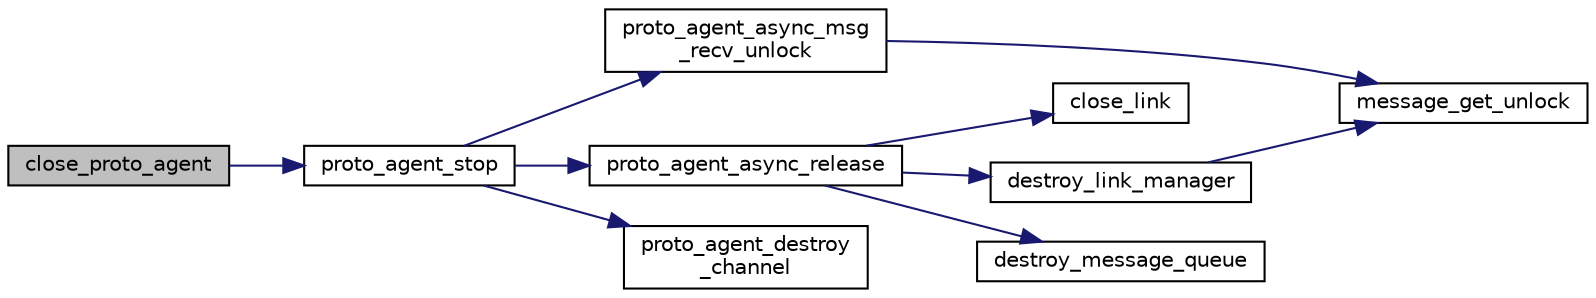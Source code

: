 digraph "close_proto_agent"
{
 // LATEX_PDF_SIZE
  edge [fontname="Helvetica",fontsize="10",labelfontname="Helvetica",labelfontsize="10"];
  node [fontname="Helvetica",fontsize="10",shape=record];
  rankdir="LR";
  Node1 [label="close_proto_agent",height=0.2,width=0.4,color="black", fillcolor="grey75", style="filled", fontcolor="black",tooltip=" "];
  Node1 -> Node2 [color="midnightblue",fontsize="10",style="solid",fontname="Helvetica"];
  Node2 [label="proto_agent_stop",height=0.2,width=0.4,color="black", fillcolor="white", style="filled",URL="$proto__agent_8c.html#a1fe29e812f5c032014a27291d17374c3",tooltip=" "];
  Node2 -> Node3 [color="midnightblue",fontsize="10",style="solid",fontname="Helvetica"];
  Node3 [label="proto_agent_async_msg\l_recv_unlock",height=0.2,width=0.4,color="black", fillcolor="white", style="filled",URL="$proto__agent__async_8c.html#acf0603738391ecddcefdb56d1fdfd509",tooltip=" "];
  Node3 -> Node4 [color="midnightblue",fontsize="10",style="solid",fontname="Helvetica"];
  Node4 [label="message_get_unlock",height=0.2,width=0.4,color="black", fillcolor="white", style="filled",URL="$message__queue_8c.html#ad31ff9acefcdb72b2b5842261c5ceaeb",tooltip=" "];
  Node2 -> Node5 [color="midnightblue",fontsize="10",style="solid",fontname="Helvetica"];
  Node5 [label="proto_agent_async_release",height=0.2,width=0.4,color="black", fillcolor="white", style="filled",URL="$proto__agent__async_8c.html#a0b626c0e3edaa5edee77c950f22ef0d0",tooltip=" "];
  Node5 -> Node6 [color="midnightblue",fontsize="10",style="solid",fontname="Helvetica"];
  Node6 [label="close_link",height=0.2,width=0.4,color="black", fillcolor="white", style="filled",URL="$socket__link_8c.html#a821153c689e616052aa6f0e78db08ba8",tooltip=" "];
  Node5 -> Node7 [color="midnightblue",fontsize="10",style="solid",fontname="Helvetica"];
  Node7 [label="destroy_link_manager",height=0.2,width=0.4,color="black", fillcolor="white", style="filled",URL="$link__manager_8c.html#a552bd62645822bf4782075f7dd446bab",tooltip=" "];
  Node7 -> Node4 [color="midnightblue",fontsize="10",style="solid",fontname="Helvetica"];
  Node5 -> Node8 [color="midnightblue",fontsize="10",style="solid",fontname="Helvetica"];
  Node8 [label="destroy_message_queue",height=0.2,width=0.4,color="black", fillcolor="white", style="filled",URL="$message__queue_8c.html#a0aaddf433ec6e80f37413d4383ab8e1d",tooltip=" "];
  Node2 -> Node9 [color="midnightblue",fontsize="10",style="solid",fontname="Helvetica"];
  Node9 [label="proto_agent_destroy\l_channel",height=0.2,width=0.4,color="black", fillcolor="white", style="filled",URL="$proto__agent__net__comm_8c.html#ac8973b76fad77326e9f0475e167933cb",tooltip=" "];
}
